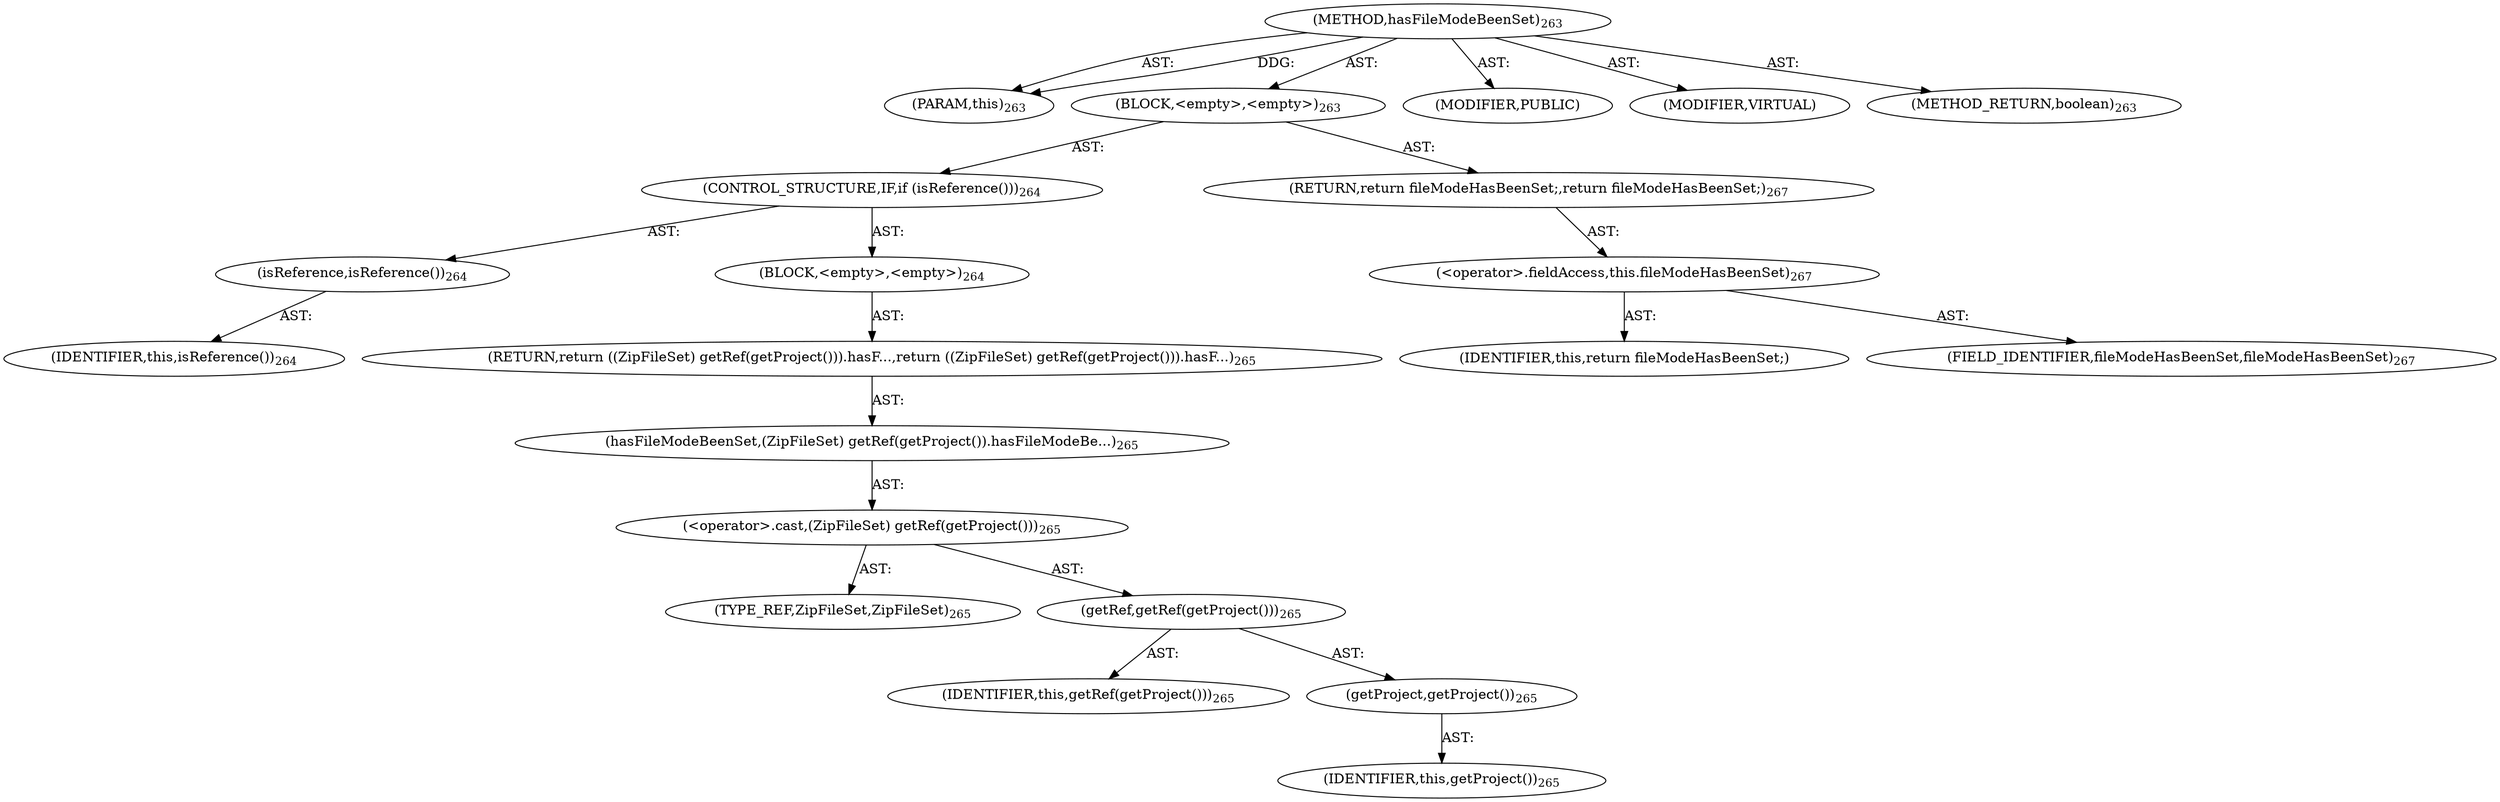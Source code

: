 digraph "hasFileModeBeenSet" {  
"111669149709" [label = <(METHOD,hasFileModeBeenSet)<SUB>263</SUB>> ]
"115964117002" [label = <(PARAM,this)<SUB>263</SUB>> ]
"25769803807" [label = <(BLOCK,&lt;empty&gt;,&lt;empty&gt;)<SUB>263</SUB>> ]
"47244640270" [label = <(CONTROL_STRUCTURE,IF,if (isReference()))<SUB>264</SUB>> ]
"30064771241" [label = <(isReference,isReference())<SUB>264</SUB>> ]
"68719476755" [label = <(IDENTIFIER,this,isReference())<SUB>264</SUB>> ]
"25769803808" [label = <(BLOCK,&lt;empty&gt;,&lt;empty&gt;)<SUB>264</SUB>> ]
"146028888075" [label = <(RETURN,return ((ZipFileSet) getRef(getProject())).hasF...,return ((ZipFileSet) getRef(getProject())).hasF...)<SUB>265</SUB>> ]
"30064771242" [label = <(hasFileModeBeenSet,(ZipFileSet) getRef(getProject()).hasFileModeBe...)<SUB>265</SUB>> ]
"30064771243" [label = <(&lt;operator&gt;.cast,(ZipFileSet) getRef(getProject()))<SUB>265</SUB>> ]
"180388626442" [label = <(TYPE_REF,ZipFileSet,ZipFileSet)<SUB>265</SUB>> ]
"30064771244" [label = <(getRef,getRef(getProject()))<SUB>265</SUB>> ]
"68719476757" [label = <(IDENTIFIER,this,getRef(getProject()))<SUB>265</SUB>> ]
"30064771245" [label = <(getProject,getProject())<SUB>265</SUB>> ]
"68719476756" [label = <(IDENTIFIER,this,getProject())<SUB>265</SUB>> ]
"146028888076" [label = <(RETURN,return fileModeHasBeenSet;,return fileModeHasBeenSet;)<SUB>267</SUB>> ]
"30064771246" [label = <(&lt;operator&gt;.fieldAccess,this.fileModeHasBeenSet)<SUB>267</SUB>> ]
"68719476872" [label = <(IDENTIFIER,this,return fileModeHasBeenSet;)> ]
"55834574911" [label = <(FIELD_IDENTIFIER,fileModeHasBeenSet,fileModeHasBeenSet)<SUB>267</SUB>> ]
"133143986214" [label = <(MODIFIER,PUBLIC)> ]
"133143986215" [label = <(MODIFIER,VIRTUAL)> ]
"128849018893" [label = <(METHOD_RETURN,boolean)<SUB>263</SUB>> ]
  "111669149709" -> "115964117002"  [ label = "AST: "] 
  "111669149709" -> "25769803807"  [ label = "AST: "] 
  "111669149709" -> "133143986214"  [ label = "AST: "] 
  "111669149709" -> "133143986215"  [ label = "AST: "] 
  "111669149709" -> "128849018893"  [ label = "AST: "] 
  "25769803807" -> "47244640270"  [ label = "AST: "] 
  "25769803807" -> "146028888076"  [ label = "AST: "] 
  "47244640270" -> "30064771241"  [ label = "AST: "] 
  "47244640270" -> "25769803808"  [ label = "AST: "] 
  "30064771241" -> "68719476755"  [ label = "AST: "] 
  "25769803808" -> "146028888075"  [ label = "AST: "] 
  "146028888075" -> "30064771242"  [ label = "AST: "] 
  "30064771242" -> "30064771243"  [ label = "AST: "] 
  "30064771243" -> "180388626442"  [ label = "AST: "] 
  "30064771243" -> "30064771244"  [ label = "AST: "] 
  "30064771244" -> "68719476757"  [ label = "AST: "] 
  "30064771244" -> "30064771245"  [ label = "AST: "] 
  "30064771245" -> "68719476756"  [ label = "AST: "] 
  "146028888076" -> "30064771246"  [ label = "AST: "] 
  "30064771246" -> "68719476872"  [ label = "AST: "] 
  "30064771246" -> "55834574911"  [ label = "AST: "] 
  "111669149709" -> "115964117002"  [ label = "DDG: "] 
}
